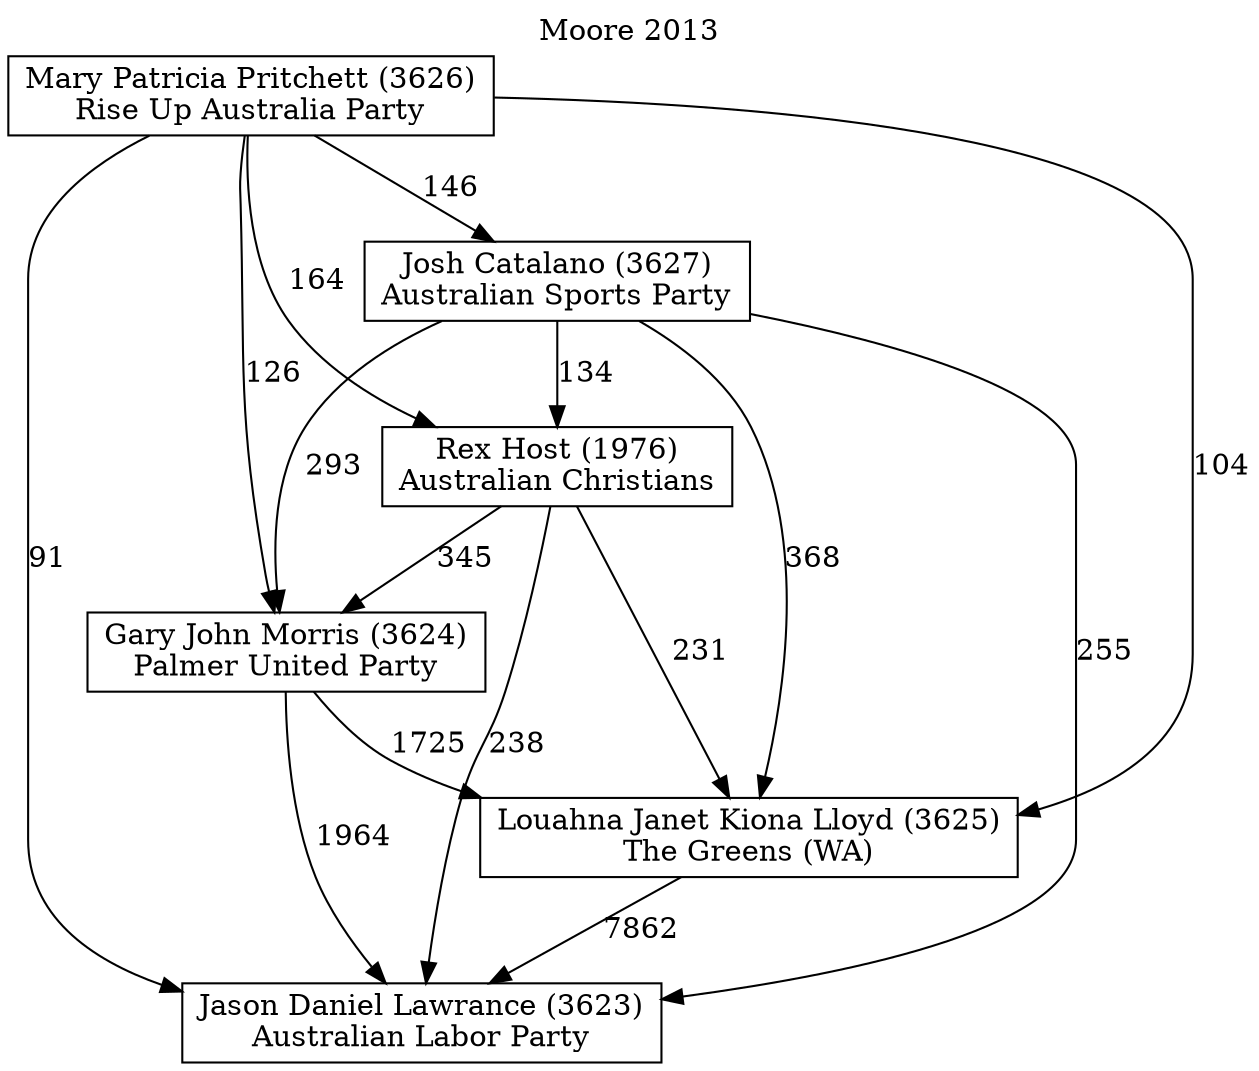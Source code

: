 // House preference flow
digraph "Jason Daniel Lawrance (3623)_Moore_2013" {
	graph [label="Moore 2013" labelloc=t mclimit=10]
	node [shape=box]
	"Jason Daniel Lawrance (3623)" [label="Jason Daniel Lawrance (3623)
Australian Labor Party"]
	"Louahna Janet Kiona Lloyd (3625)" [label="Louahna Janet Kiona Lloyd (3625)
The Greens (WA)"]
	"Gary John Morris (3624)" [label="Gary John Morris (3624)
Palmer United Party"]
	"Rex Host (1976)" [label="Rex Host (1976)
Australian Christians"]
	"Josh Catalano (3627)" [label="Josh Catalano (3627)
Australian Sports Party"]
	"Mary Patricia Pritchett (3626)" [label="Mary Patricia Pritchett (3626)
Rise Up Australia Party"]
	"Louahna Janet Kiona Lloyd (3625)" -> "Jason Daniel Lawrance (3623)" [label=7862]
	"Gary John Morris (3624)" -> "Louahna Janet Kiona Lloyd (3625)" [label=1725]
	"Rex Host (1976)" -> "Gary John Morris (3624)" [label=345]
	"Josh Catalano (3627)" -> "Rex Host (1976)" [label=134]
	"Mary Patricia Pritchett (3626)" -> "Josh Catalano (3627)" [label=146]
	"Gary John Morris (3624)" -> "Jason Daniel Lawrance (3623)" [label=1964]
	"Rex Host (1976)" -> "Jason Daniel Lawrance (3623)" [label=238]
	"Josh Catalano (3627)" -> "Jason Daniel Lawrance (3623)" [label=255]
	"Mary Patricia Pritchett (3626)" -> "Jason Daniel Lawrance (3623)" [label=91]
	"Mary Patricia Pritchett (3626)" -> "Rex Host (1976)" [label=164]
	"Josh Catalano (3627)" -> "Gary John Morris (3624)" [label=293]
	"Mary Patricia Pritchett (3626)" -> "Gary John Morris (3624)" [label=126]
	"Rex Host (1976)" -> "Louahna Janet Kiona Lloyd (3625)" [label=231]
	"Josh Catalano (3627)" -> "Louahna Janet Kiona Lloyd (3625)" [label=368]
	"Mary Patricia Pritchett (3626)" -> "Louahna Janet Kiona Lloyd (3625)" [label=104]
}

